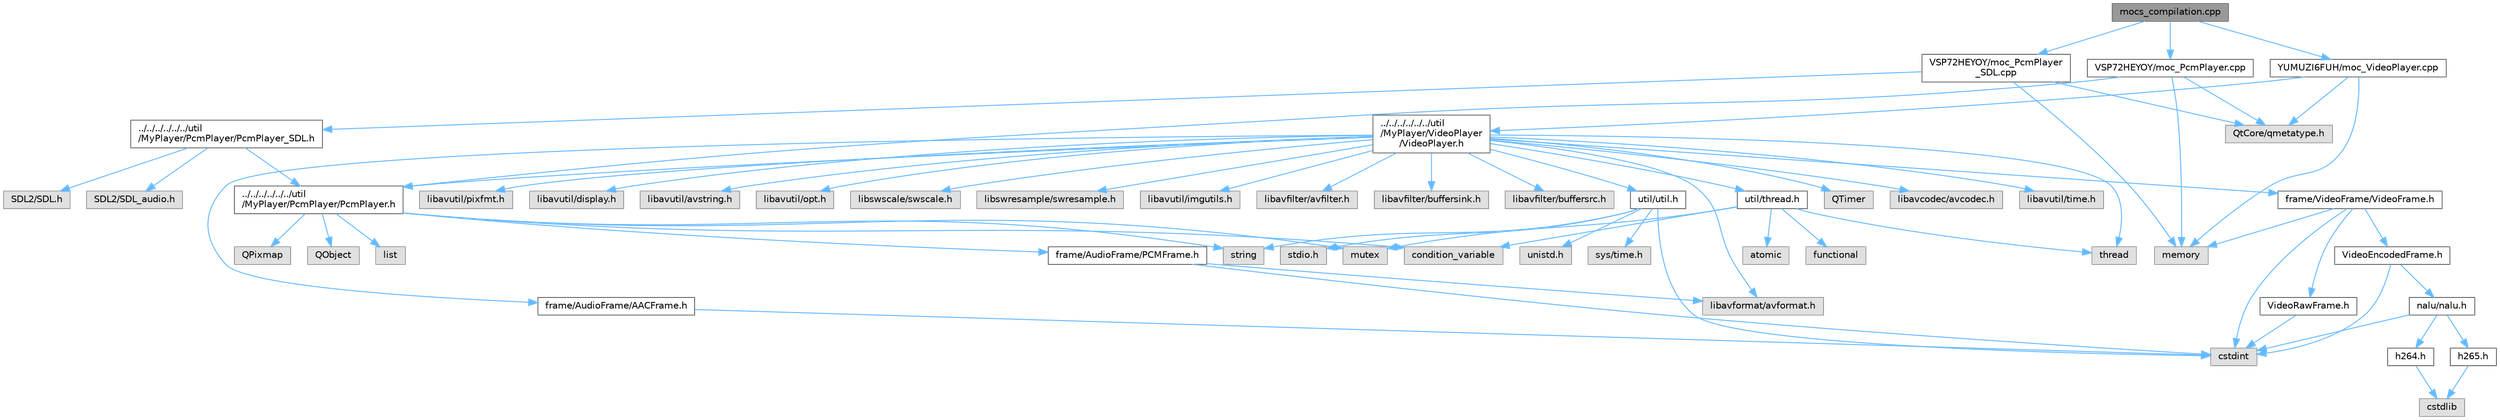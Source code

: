 digraph "mocs_compilation.cpp"
{
 // LATEX_PDF_SIZE
  bgcolor="transparent";
  edge [fontname=Helvetica,fontsize=10,labelfontname=Helvetica,labelfontsize=10];
  node [fontname=Helvetica,fontsize=10,shape=box,height=0.2,width=0.4];
  Node1 [id="Node000001",label="mocs_compilation.cpp",height=0.2,width=0.4,color="gray40", fillcolor="grey60", style="filled", fontcolor="black",tooltip=" "];
  Node1 -> Node2 [id="edge1_Node000001_Node000002",color="steelblue1",style="solid",tooltip=" "];
  Node2 [id="Node000002",label="VSP72HEYOY/moc_PcmPlayer.cpp",height=0.2,width=0.4,color="grey40", fillcolor="white", style="filled",URL="$build_2_desktop___qt__6__6__2___min_g_w__64__bit-_release_2util_2_my_player_2_my_player__autogen9832b79e69821a894c409bfcb5a8960e.html",tooltip=" "];
  Node2 -> Node3 [id="edge2_Node000002_Node000003",color="steelblue1",style="solid",tooltip=" "];
  Node3 [id="Node000003",label="../../../../../../util\l/MyPlayer/PcmPlayer/PcmPlayer.h",height=0.2,width=0.4,color="grey40", fillcolor="white", style="filled",URL="$_pcm_player_8h.html",tooltip=" "];
  Node3 -> Node4 [id="edge3_Node000003_Node000004",color="steelblue1",style="solid",tooltip=" "];
  Node4 [id="Node000004",label="QPixmap",height=0.2,width=0.4,color="grey60", fillcolor="#E0E0E0", style="filled",tooltip=" "];
  Node3 -> Node5 [id="edge4_Node000003_Node000005",color="steelblue1",style="solid",tooltip=" "];
  Node5 [id="Node000005",label="QObject",height=0.2,width=0.4,color="grey60", fillcolor="#E0E0E0", style="filled",tooltip=" "];
  Node3 -> Node6 [id="edge5_Node000003_Node000006",color="steelblue1",style="solid",tooltip=" "];
  Node6 [id="Node000006",label="string",height=0.2,width=0.4,color="grey60", fillcolor="#E0E0E0", style="filled",tooltip=" "];
  Node3 -> Node7 [id="edge6_Node000003_Node000007",color="steelblue1",style="solid",tooltip=" "];
  Node7 [id="Node000007",label="list",height=0.2,width=0.4,color="grey60", fillcolor="#E0E0E0", style="filled",tooltip=" "];
  Node3 -> Node8 [id="edge7_Node000003_Node000008",color="steelblue1",style="solid",tooltip=" "];
  Node8 [id="Node000008",label="mutex",height=0.2,width=0.4,color="grey60", fillcolor="#E0E0E0", style="filled",tooltip=" "];
  Node3 -> Node9 [id="edge8_Node000003_Node000009",color="steelblue1",style="solid",tooltip=" "];
  Node9 [id="Node000009",label="condition_variable",height=0.2,width=0.4,color="grey60", fillcolor="#E0E0E0", style="filled",tooltip=" "];
  Node3 -> Node10 [id="edge9_Node000003_Node000010",color="steelblue1",style="solid",tooltip=" "];
  Node10 [id="Node000010",label="frame/AudioFrame/PCMFrame.h",height=0.2,width=0.4,color="grey40", fillcolor="white", style="filled",URL="$_p_c_m_frame_8h.html",tooltip=" "];
  Node10 -> Node11 [id="edge10_Node000010_Node000011",color="steelblue1",style="solid",tooltip=" "];
  Node11 [id="Node000011",label="cstdint",height=0.2,width=0.4,color="grey60", fillcolor="#E0E0E0", style="filled",tooltip=" "];
  Node10 -> Node12 [id="edge11_Node000010_Node000012",color="steelblue1",style="solid",tooltip=" "];
  Node12 [id="Node000012",label="libavformat/avformat.h",height=0.2,width=0.4,color="grey60", fillcolor="#E0E0E0", style="filled",tooltip=" "];
  Node2 -> Node13 [id="edge12_Node000002_Node000013",color="steelblue1",style="solid",tooltip=" "];
  Node13 [id="Node000013",label="QtCore/qmetatype.h",height=0.2,width=0.4,color="grey60", fillcolor="#E0E0E0", style="filled",tooltip=" "];
  Node2 -> Node14 [id="edge13_Node000002_Node000014",color="steelblue1",style="solid",tooltip=" "];
  Node14 [id="Node000014",label="memory",height=0.2,width=0.4,color="grey60", fillcolor="#E0E0E0", style="filled",tooltip=" "];
  Node1 -> Node15 [id="edge14_Node000001_Node000015",color="steelblue1",style="solid",tooltip=" "];
  Node15 [id="Node000015",label="VSP72HEYOY/moc_PcmPlayer\l_SDL.cpp",height=0.2,width=0.4,color="grey40", fillcolor="white", style="filled",URL="$build_2_desktop___qt__6__6__2___min_g_w__64__bit-_release_2util_2_my_player_2_my_player__autogenbfdf7c1e2882ac500171eefab68da9fa.html",tooltip=" "];
  Node15 -> Node16 [id="edge15_Node000015_Node000016",color="steelblue1",style="solid",tooltip=" "];
  Node16 [id="Node000016",label="../../../../../../util\l/MyPlayer/PcmPlayer/PcmPlayer_SDL.h",height=0.2,width=0.4,color="grey40", fillcolor="white", style="filled",URL="$_pcm_player___s_d_l_8h.html",tooltip=" "];
  Node16 -> Node17 [id="edge16_Node000016_Node000017",color="steelblue1",style="solid",tooltip=" "];
  Node17 [id="Node000017",label="SDL2/SDL.h",height=0.2,width=0.4,color="grey60", fillcolor="#E0E0E0", style="filled",tooltip=" "];
  Node16 -> Node18 [id="edge17_Node000016_Node000018",color="steelblue1",style="solid",tooltip=" "];
  Node18 [id="Node000018",label="SDL2/SDL_audio.h",height=0.2,width=0.4,color="grey60", fillcolor="#E0E0E0", style="filled",tooltip=" "];
  Node16 -> Node3 [id="edge18_Node000016_Node000003",color="steelblue1",style="solid",tooltip=" "];
  Node15 -> Node13 [id="edge19_Node000015_Node000013",color="steelblue1",style="solid",tooltip=" "];
  Node15 -> Node14 [id="edge20_Node000015_Node000014",color="steelblue1",style="solid",tooltip=" "];
  Node1 -> Node19 [id="edge21_Node000001_Node000019",color="steelblue1",style="solid",tooltip=" "];
  Node19 [id="Node000019",label="YUMUZI6FUH/moc_VideoPlayer.cpp",height=0.2,width=0.4,color="grey40", fillcolor="white", style="filled",URL="$build_2_desktop___qt__6__6__2___min_g_w__64__bit-_release_2util_2_my_player_2_my_player__autogen99bd0b7abd543fd29b9dd9c478b54cb0.html",tooltip=" "];
  Node19 -> Node20 [id="edge22_Node000019_Node000020",color="steelblue1",style="solid",tooltip=" "];
  Node20 [id="Node000020",label="../../../../../../util\l/MyPlayer/VideoPlayer\l/VideoPlayer.h",height=0.2,width=0.4,color="grey40", fillcolor="white", style="filled",URL="$_video_player_8h.html",tooltip=" "];
  Node20 -> Node21 [id="edge23_Node000020_Node000021",color="steelblue1",style="solid",tooltip=" "];
  Node21 [id="Node000021",label="QTimer",height=0.2,width=0.4,color="grey60", fillcolor="#E0E0E0", style="filled",tooltip=" "];
  Node20 -> Node22 [id="edge24_Node000020_Node000022",color="steelblue1",style="solid",tooltip=" "];
  Node22 [id="Node000022",label="thread",height=0.2,width=0.4,color="grey60", fillcolor="#E0E0E0", style="filled",tooltip=" "];
  Node20 -> Node23 [id="edge25_Node000020_Node000023",color="steelblue1",style="solid",tooltip=" "];
  Node23 [id="Node000023",label="libavcodec/avcodec.h",height=0.2,width=0.4,color="grey60", fillcolor="#E0E0E0", style="filled",tooltip=" "];
  Node20 -> Node12 [id="edge26_Node000020_Node000012",color="steelblue1",style="solid",tooltip=" "];
  Node20 -> Node24 [id="edge27_Node000020_Node000024",color="steelblue1",style="solid",tooltip=" "];
  Node24 [id="Node000024",label="libavutil/time.h",height=0.2,width=0.4,color="grey60", fillcolor="#E0E0E0", style="filled",tooltip=" "];
  Node20 -> Node25 [id="edge28_Node000020_Node000025",color="steelblue1",style="solid",tooltip=" "];
  Node25 [id="Node000025",label="libavutil/pixfmt.h",height=0.2,width=0.4,color="grey60", fillcolor="#E0E0E0", style="filled",tooltip=" "];
  Node20 -> Node26 [id="edge29_Node000020_Node000026",color="steelblue1",style="solid",tooltip=" "];
  Node26 [id="Node000026",label="libavutil/display.h",height=0.2,width=0.4,color="grey60", fillcolor="#E0E0E0", style="filled",tooltip=" "];
  Node20 -> Node27 [id="edge30_Node000020_Node000027",color="steelblue1",style="solid",tooltip=" "];
  Node27 [id="Node000027",label="libavutil/avstring.h",height=0.2,width=0.4,color="grey60", fillcolor="#E0E0E0", style="filled",tooltip=" "];
  Node20 -> Node28 [id="edge31_Node000020_Node000028",color="steelblue1",style="solid",tooltip=" "];
  Node28 [id="Node000028",label="libavutil/opt.h",height=0.2,width=0.4,color="grey60", fillcolor="#E0E0E0", style="filled",tooltip=" "];
  Node20 -> Node29 [id="edge32_Node000020_Node000029",color="steelblue1",style="solid",tooltip=" "];
  Node29 [id="Node000029",label="libswscale/swscale.h",height=0.2,width=0.4,color="grey60", fillcolor="#E0E0E0", style="filled",tooltip=" "];
  Node20 -> Node30 [id="edge33_Node000020_Node000030",color="steelblue1",style="solid",tooltip=" "];
  Node30 [id="Node000030",label="libswresample/swresample.h",height=0.2,width=0.4,color="grey60", fillcolor="#E0E0E0", style="filled",tooltip=" "];
  Node20 -> Node31 [id="edge34_Node000020_Node000031",color="steelblue1",style="solid",tooltip=" "];
  Node31 [id="Node000031",label="libavutil/imgutils.h",height=0.2,width=0.4,color="grey60", fillcolor="#E0E0E0", style="filled",tooltip=" "];
  Node20 -> Node32 [id="edge35_Node000020_Node000032",color="steelblue1",style="solid",tooltip=" "];
  Node32 [id="Node000032",label="libavfilter/avfilter.h",height=0.2,width=0.4,color="grey60", fillcolor="#E0E0E0", style="filled",tooltip=" "];
  Node20 -> Node33 [id="edge36_Node000020_Node000033",color="steelblue1",style="solid",tooltip=" "];
  Node33 [id="Node000033",label="libavfilter/buffersink.h",height=0.2,width=0.4,color="grey60", fillcolor="#E0E0E0", style="filled",tooltip=" "];
  Node20 -> Node34 [id="edge37_Node000020_Node000034",color="steelblue1",style="solid",tooltip=" "];
  Node34 [id="Node000034",label="libavfilter/buffersrc.h",height=0.2,width=0.4,color="grey60", fillcolor="#E0E0E0", style="filled",tooltip=" "];
  Node20 -> Node35 [id="edge38_Node000020_Node000035",color="steelblue1",style="solid",tooltip=" "];
  Node35 [id="Node000035",label="util/util.h",height=0.2,width=0.4,color="grey40", fillcolor="white", style="filled",URL="$util_8h.html",tooltip=" "];
  Node35 -> Node6 [id="edge39_Node000035_Node000006",color="steelblue1",style="solid",tooltip=" "];
  Node35 -> Node11 [id="edge40_Node000035_Node000011",color="steelblue1",style="solid",tooltip=" "];
  Node35 -> Node36 [id="edge41_Node000035_Node000036",color="steelblue1",style="solid",tooltip=" "];
  Node36 [id="Node000036",label="sys/time.h",height=0.2,width=0.4,color="grey60", fillcolor="#E0E0E0", style="filled",tooltip=" "];
  Node35 -> Node37 [id="edge42_Node000035_Node000037",color="steelblue1",style="solid",tooltip=" "];
  Node37 [id="Node000037",label="stdio.h",height=0.2,width=0.4,color="grey60", fillcolor="#E0E0E0", style="filled",tooltip=" "];
  Node35 -> Node38 [id="edge43_Node000035_Node000038",color="steelblue1",style="solid",tooltip=" "];
  Node38 [id="Node000038",label="unistd.h",height=0.2,width=0.4,color="grey60", fillcolor="#E0E0E0", style="filled",tooltip=" "];
  Node20 -> Node39 [id="edge44_Node000020_Node000039",color="steelblue1",style="solid",tooltip=" "];
  Node39 [id="Node000039",label="util/thread.h",height=0.2,width=0.4,color="grey40", fillcolor="white", style="filled",URL="$thread_8h.html",tooltip=" "];
  Node39 -> Node22 [id="edge45_Node000039_Node000022",color="steelblue1",style="solid",tooltip=" "];
  Node39 -> Node40 [id="edge46_Node000039_Node000040",color="steelblue1",style="solid",tooltip=" "];
  Node40 [id="Node000040",label="atomic",height=0.2,width=0.4,color="grey60", fillcolor="#E0E0E0", style="filled",tooltip=" "];
  Node39 -> Node41 [id="edge47_Node000039_Node000041",color="steelblue1",style="solid",tooltip=" "];
  Node41 [id="Node000041",label="functional",height=0.2,width=0.4,color="grey60", fillcolor="#E0E0E0", style="filled",tooltip=" "];
  Node39 -> Node8 [id="edge48_Node000039_Node000008",color="steelblue1",style="solid",tooltip=" "];
  Node39 -> Node9 [id="edge49_Node000039_Node000009",color="steelblue1",style="solid",tooltip=" "];
  Node20 -> Node3 [id="edge50_Node000020_Node000003",color="steelblue1",style="solid",tooltip=" "];
  Node20 -> Node42 [id="edge51_Node000020_Node000042",color="steelblue1",style="solid",tooltip=" "];
  Node42 [id="Node000042",label="frame/AudioFrame/AACFrame.h",height=0.2,width=0.4,color="grey40", fillcolor="white", style="filled",URL="$_a_a_c_frame_8h.html",tooltip=" "];
  Node42 -> Node11 [id="edge52_Node000042_Node000011",color="steelblue1",style="solid",tooltip=" "];
  Node20 -> Node43 [id="edge53_Node000020_Node000043",color="steelblue1",style="solid",tooltip=" "];
  Node43 [id="Node000043",label="frame/VideoFrame/VideoFrame.h",height=0.2,width=0.4,color="grey40", fillcolor="white", style="filled",URL="$_video_frame_8h.html",tooltip=" "];
  Node43 -> Node11 [id="edge54_Node000043_Node000011",color="steelblue1",style="solid",tooltip=" "];
  Node43 -> Node14 [id="edge55_Node000043_Node000014",color="steelblue1",style="solid",tooltip=" "];
  Node43 -> Node44 [id="edge56_Node000043_Node000044",color="steelblue1",style="solid",tooltip=" "];
  Node44 [id="Node000044",label="VideoRawFrame.h",height=0.2,width=0.4,color="grey40", fillcolor="white", style="filled",URL="$_video_raw_frame_8h.html",tooltip=" "];
  Node44 -> Node11 [id="edge57_Node000044_Node000011",color="steelblue1",style="solid",tooltip=" "];
  Node43 -> Node45 [id="edge58_Node000043_Node000045",color="steelblue1",style="solid",tooltip=" "];
  Node45 [id="Node000045",label="VideoEncodedFrame.h",height=0.2,width=0.4,color="grey40", fillcolor="white", style="filled",URL="$_video_encoded_frame_8h.html",tooltip=" "];
  Node45 -> Node11 [id="edge59_Node000045_Node000011",color="steelblue1",style="solid",tooltip=" "];
  Node45 -> Node46 [id="edge60_Node000045_Node000046",color="steelblue1",style="solid",tooltip=" "];
  Node46 [id="Node000046",label="nalu/nalu.h",height=0.2,width=0.4,color="grey40", fillcolor="white", style="filled",URL="$nalu_8h.html",tooltip=" "];
  Node46 -> Node11 [id="edge61_Node000046_Node000011",color="steelblue1",style="solid",tooltip=" "];
  Node46 -> Node47 [id="edge62_Node000046_Node000047",color="steelblue1",style="solid",tooltip=" "];
  Node47 [id="Node000047",label="h264.h",height=0.2,width=0.4,color="grey40", fillcolor="white", style="filled",URL="$h264_8h.html",tooltip=" "];
  Node47 -> Node48 [id="edge63_Node000047_Node000048",color="steelblue1",style="solid",tooltip=" "];
  Node48 [id="Node000048",label="cstdlib",height=0.2,width=0.4,color="grey60", fillcolor="#E0E0E0", style="filled",tooltip=" "];
  Node46 -> Node49 [id="edge64_Node000046_Node000049",color="steelblue1",style="solid",tooltip=" "];
  Node49 [id="Node000049",label="h265.h",height=0.2,width=0.4,color="grey40", fillcolor="white", style="filled",URL="$h265_8h.html",tooltip=" "];
  Node49 -> Node48 [id="edge65_Node000049_Node000048",color="steelblue1",style="solid",tooltip=" "];
  Node19 -> Node13 [id="edge66_Node000019_Node000013",color="steelblue1",style="solid",tooltip=" "];
  Node19 -> Node14 [id="edge67_Node000019_Node000014",color="steelblue1",style="solid",tooltip=" "];
}
